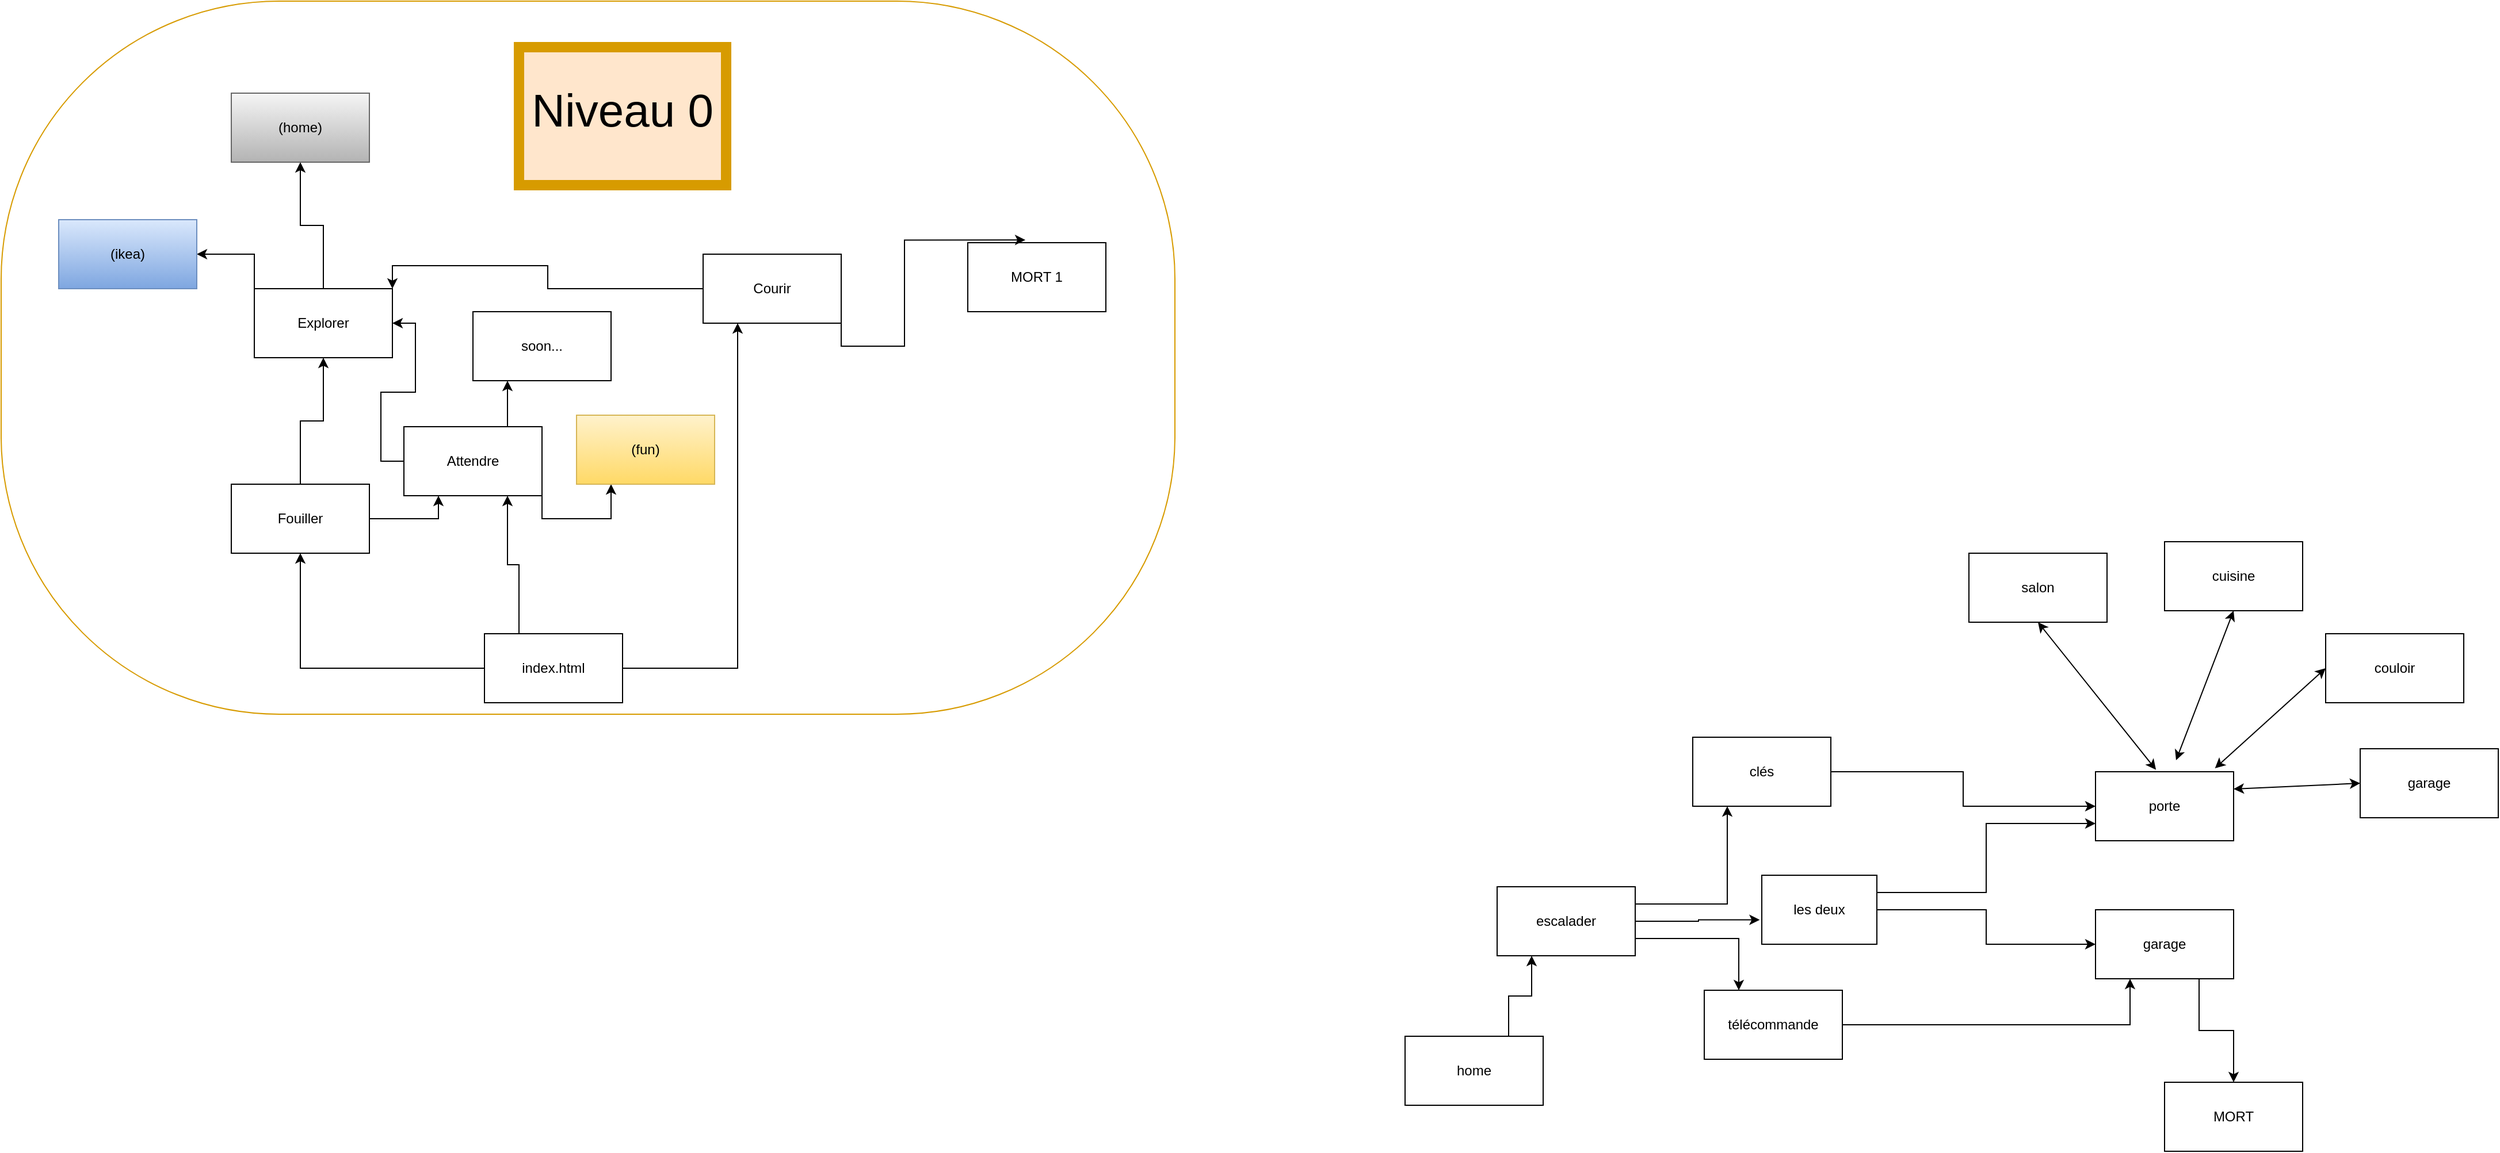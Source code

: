 <mxfile version="23.1.5" type="device">
  <diagram name="Page-1" id="wDsUAt-3eCRUhv08e1yK">
    <mxGraphModel dx="2739" dy="984" grid="1" gridSize="10" guides="1" tooltips="1" connect="1" arrows="1" fold="1" page="1" pageScale="1" pageWidth="827" pageHeight="1169" math="0" shadow="0">
      <root>
        <mxCell id="0" />
        <mxCell id="1" parent="0" />
        <mxCell id="fhvjaHQJT-w74q8AiSvq-8" style="edgeStyle=orthogonalEdgeStyle;rounded=0;orthogonalLoop=1;jettySize=auto;html=1;exitX=0;exitY=0.5;exitDx=0;exitDy=0;entryX=0.5;entryY=1;entryDx=0;entryDy=0;" edge="1" parent="1" source="fhvjaHQJT-w74q8AiSvq-1" target="fhvjaHQJT-w74q8AiSvq-2">
          <mxGeometry relative="1" as="geometry" />
        </mxCell>
        <mxCell id="fhvjaHQJT-w74q8AiSvq-13" style="edgeStyle=orthogonalEdgeStyle;rounded=0;orthogonalLoop=1;jettySize=auto;html=1;exitX=1;exitY=0.5;exitDx=0;exitDy=0;entryX=0.25;entryY=1;entryDx=0;entryDy=0;" edge="1" parent="1" source="fhvjaHQJT-w74q8AiSvq-1" target="fhvjaHQJT-w74q8AiSvq-5">
          <mxGeometry relative="1" as="geometry" />
        </mxCell>
        <mxCell id="fhvjaHQJT-w74q8AiSvq-21" style="edgeStyle=orthogonalEdgeStyle;rounded=0;orthogonalLoop=1;jettySize=auto;html=1;exitX=0.25;exitY=0;exitDx=0;exitDy=0;entryX=0.75;entryY=1;entryDx=0;entryDy=0;" edge="1" parent="1" source="fhvjaHQJT-w74q8AiSvq-1" target="fhvjaHQJT-w74q8AiSvq-3">
          <mxGeometry relative="1" as="geometry" />
        </mxCell>
        <mxCell id="fhvjaHQJT-w74q8AiSvq-1" value="index.html" style="rounded=0;whiteSpace=wrap;html=1;" vertex="1" parent="1">
          <mxGeometry x="400" y="550" width="120" height="60" as="geometry" />
        </mxCell>
        <mxCell id="fhvjaHQJT-w74q8AiSvq-11" style="edgeStyle=orthogonalEdgeStyle;rounded=0;orthogonalLoop=1;jettySize=auto;html=1;exitX=0.5;exitY=0;exitDx=0;exitDy=0;entryX=0.5;entryY=1;entryDx=0;entryDy=0;" edge="1" parent="1" source="fhvjaHQJT-w74q8AiSvq-2" target="fhvjaHQJT-w74q8AiSvq-10">
          <mxGeometry relative="1" as="geometry" />
        </mxCell>
        <mxCell id="fhvjaHQJT-w74q8AiSvq-19" style="edgeStyle=orthogonalEdgeStyle;rounded=0;orthogonalLoop=1;jettySize=auto;html=1;exitX=1;exitY=0.5;exitDx=0;exitDy=0;entryX=0.25;entryY=1;entryDx=0;entryDy=0;" edge="1" parent="1" source="fhvjaHQJT-w74q8AiSvq-2" target="fhvjaHQJT-w74q8AiSvq-3">
          <mxGeometry relative="1" as="geometry" />
        </mxCell>
        <mxCell id="fhvjaHQJT-w74q8AiSvq-2" value="Fouiller" style="rounded=0;whiteSpace=wrap;html=1;" vertex="1" parent="1">
          <mxGeometry x="180" y="420" width="120" height="60" as="geometry" />
        </mxCell>
        <mxCell id="fhvjaHQJT-w74q8AiSvq-12" style="edgeStyle=orthogonalEdgeStyle;rounded=0;orthogonalLoop=1;jettySize=auto;html=1;exitX=0;exitY=0.5;exitDx=0;exitDy=0;entryX=1;entryY=0.5;entryDx=0;entryDy=0;" edge="1" parent="1" source="fhvjaHQJT-w74q8AiSvq-3" target="fhvjaHQJT-w74q8AiSvq-10">
          <mxGeometry relative="1" as="geometry" />
        </mxCell>
        <mxCell id="fhvjaHQJT-w74q8AiSvq-26" style="edgeStyle=orthogonalEdgeStyle;rounded=0;orthogonalLoop=1;jettySize=auto;html=1;exitX=1;exitY=1;exitDx=0;exitDy=0;entryX=0.25;entryY=1;entryDx=0;entryDy=0;" edge="1" parent="1" source="fhvjaHQJT-w74q8AiSvq-3" target="fhvjaHQJT-w74q8AiSvq-22">
          <mxGeometry relative="1" as="geometry" />
        </mxCell>
        <mxCell id="fhvjaHQJT-w74q8AiSvq-27" style="edgeStyle=orthogonalEdgeStyle;rounded=0;orthogonalLoop=1;jettySize=auto;html=1;exitX=0.75;exitY=0;exitDx=0;exitDy=0;entryX=0.25;entryY=1;entryDx=0;entryDy=0;" edge="1" parent="1" source="fhvjaHQJT-w74q8AiSvq-3" target="fhvjaHQJT-w74q8AiSvq-14">
          <mxGeometry relative="1" as="geometry" />
        </mxCell>
        <mxCell id="fhvjaHQJT-w74q8AiSvq-3" value="Attendre" style="rounded=0;whiteSpace=wrap;html=1;" vertex="1" parent="1">
          <mxGeometry x="330" y="370" width="120" height="60" as="geometry" />
        </mxCell>
        <mxCell id="fhvjaHQJT-w74q8AiSvq-20" style="edgeStyle=orthogonalEdgeStyle;rounded=0;orthogonalLoop=1;jettySize=auto;html=1;exitX=0;exitY=0.5;exitDx=0;exitDy=0;entryX=1;entryY=0;entryDx=0;entryDy=0;" edge="1" parent="1" source="fhvjaHQJT-w74q8AiSvq-5" target="fhvjaHQJT-w74q8AiSvq-10">
          <mxGeometry relative="1" as="geometry" />
        </mxCell>
        <mxCell id="fhvjaHQJT-w74q8AiSvq-5" value="Courir" style="rounded=0;whiteSpace=wrap;html=1;" vertex="1" parent="1">
          <mxGeometry x="590" y="220" width="120" height="60" as="geometry" />
        </mxCell>
        <mxCell id="fhvjaHQJT-w74q8AiSvq-6" value="MORT 1" style="rounded=0;whiteSpace=wrap;html=1;" vertex="1" parent="1">
          <mxGeometry x="820" y="210" width="120" height="60" as="geometry" />
        </mxCell>
        <mxCell id="fhvjaHQJT-w74q8AiSvq-33" style="edgeStyle=orthogonalEdgeStyle;rounded=0;orthogonalLoop=1;jettySize=auto;html=1;exitX=0;exitY=0;exitDx=0;exitDy=0;entryX=1;entryY=0.5;entryDx=0;entryDy=0;" edge="1" parent="1" source="fhvjaHQJT-w74q8AiSvq-10" target="fhvjaHQJT-w74q8AiSvq-28">
          <mxGeometry relative="1" as="geometry" />
        </mxCell>
        <mxCell id="fhvjaHQJT-w74q8AiSvq-34" style="edgeStyle=orthogonalEdgeStyle;rounded=0;orthogonalLoop=1;jettySize=auto;html=1;exitX=0.5;exitY=0;exitDx=0;exitDy=0;entryX=0.5;entryY=1;entryDx=0;entryDy=0;" edge="1" parent="1" source="fhvjaHQJT-w74q8AiSvq-10" target="fhvjaHQJT-w74q8AiSvq-29">
          <mxGeometry relative="1" as="geometry" />
        </mxCell>
        <mxCell id="fhvjaHQJT-w74q8AiSvq-10" value="Explorer" style="rounded=0;whiteSpace=wrap;html=1;" vertex="1" parent="1">
          <mxGeometry x="200" y="250" width="120" height="60" as="geometry" />
        </mxCell>
        <mxCell id="fhvjaHQJT-w74q8AiSvq-14" value="soon..." style="rounded=0;whiteSpace=wrap;html=1;" vertex="1" parent="1">
          <mxGeometry x="390" y="270" width="120" height="60" as="geometry" />
        </mxCell>
        <mxCell id="fhvjaHQJT-w74q8AiSvq-17" style="edgeStyle=orthogonalEdgeStyle;rounded=0;orthogonalLoop=1;jettySize=auto;html=1;exitX=1;exitY=1;exitDx=0;exitDy=0;entryX=0.417;entryY=-0.039;entryDx=0;entryDy=0;entryPerimeter=0;" edge="1" parent="1" source="fhvjaHQJT-w74q8AiSvq-5" target="fhvjaHQJT-w74q8AiSvq-6">
          <mxGeometry relative="1" as="geometry" />
        </mxCell>
        <mxCell id="fhvjaHQJT-w74q8AiSvq-22" value="(fun)" style="rounded=0;whiteSpace=wrap;html=1;fillColor=#fff2cc;strokeColor=#d6b656;gradientColor=#ffd966;" vertex="1" parent="1">
          <mxGeometry x="480" y="360" width="120" height="60" as="geometry" />
        </mxCell>
        <mxCell id="fhvjaHQJT-w74q8AiSvq-28" value="(ikea)" style="rounded=0;whiteSpace=wrap;html=1;fillColor=#dae8fc;gradientColor=#7ea6e0;strokeColor=#6c8ebf;" vertex="1" parent="1">
          <mxGeometry x="30" y="190" width="120" height="60" as="geometry" />
        </mxCell>
        <mxCell id="fhvjaHQJT-w74q8AiSvq-29" value="(home)" style="rounded=0;whiteSpace=wrap;html=1;fillColor=#f5f5f5;gradientColor=#b3b3b3;strokeColor=#666666;" vertex="1" parent="1">
          <mxGeometry x="180" y="80" width="120" height="60" as="geometry" />
        </mxCell>
        <mxCell id="fhvjaHQJT-w74q8AiSvq-30" value="&lt;p style=&quot;line-height: 130%;&quot;&gt;&lt;font style=&quot;font-size: 40px;&quot;&gt;Niveau 0&lt;/font&gt;&lt;/p&gt;" style="text;html=1;align=center;verticalAlign=middle;whiteSpace=wrap;rounded=0;strokeWidth=9;fillColor=#ffe6cc;strokeColor=#d79b00;" vertex="1" parent="1">
          <mxGeometry x="430" y="40" width="180" height="120" as="geometry" />
        </mxCell>
        <mxCell id="fhvjaHQJT-w74q8AiSvq-32" value="" style="rounded=1;whiteSpace=wrap;html=1;arcSize=39;fillColor=none;strokeColor=#d79b00;" vertex="1" parent="1">
          <mxGeometry x="-20" width="1020" height="620" as="geometry" />
        </mxCell>
        <mxCell id="fhvjaHQJT-w74q8AiSvq-55" style="edgeStyle=orthogonalEdgeStyle;rounded=0;orthogonalLoop=1;jettySize=auto;html=1;exitX=0.75;exitY=0;exitDx=0;exitDy=0;entryX=0.25;entryY=1;entryDx=0;entryDy=0;" edge="1" parent="1" source="fhvjaHQJT-w74q8AiSvq-35" target="fhvjaHQJT-w74q8AiSvq-37">
          <mxGeometry relative="1" as="geometry" />
        </mxCell>
        <mxCell id="fhvjaHQJT-w74q8AiSvq-35" value="home" style="rounded=0;whiteSpace=wrap;html=1;" vertex="1" parent="1">
          <mxGeometry x="1200" y="900" width="120" height="60" as="geometry" />
        </mxCell>
        <mxCell id="fhvjaHQJT-w74q8AiSvq-50" style="edgeStyle=orthogonalEdgeStyle;rounded=0;orthogonalLoop=1;jettySize=auto;html=1;exitX=1;exitY=0.25;exitDx=0;exitDy=0;entryX=0.25;entryY=1;entryDx=0;entryDy=0;" edge="1" parent="1" source="fhvjaHQJT-w74q8AiSvq-37" target="fhvjaHQJT-w74q8AiSvq-38">
          <mxGeometry relative="1" as="geometry" />
        </mxCell>
        <mxCell id="fhvjaHQJT-w74q8AiSvq-52" style="edgeStyle=orthogonalEdgeStyle;rounded=0;orthogonalLoop=1;jettySize=auto;html=1;exitX=1;exitY=0.75;exitDx=0;exitDy=0;entryX=0.25;entryY=0;entryDx=0;entryDy=0;" edge="1" parent="1" source="fhvjaHQJT-w74q8AiSvq-37" target="fhvjaHQJT-w74q8AiSvq-39">
          <mxGeometry relative="1" as="geometry" />
        </mxCell>
        <mxCell id="fhvjaHQJT-w74q8AiSvq-37" value="escalader" style="rounded=0;whiteSpace=wrap;html=1;" vertex="1" parent="1">
          <mxGeometry x="1280" y="770" width="120" height="60" as="geometry" />
        </mxCell>
        <mxCell id="fhvjaHQJT-w74q8AiSvq-49" style="edgeStyle=orthogonalEdgeStyle;rounded=0;orthogonalLoop=1;jettySize=auto;html=1;exitX=1;exitY=0.5;exitDx=0;exitDy=0;entryX=0;entryY=0.5;entryDx=0;entryDy=0;" edge="1" parent="1" source="fhvjaHQJT-w74q8AiSvq-38" target="fhvjaHQJT-w74q8AiSvq-43">
          <mxGeometry relative="1" as="geometry" />
        </mxCell>
        <mxCell id="fhvjaHQJT-w74q8AiSvq-38" value="clés" style="rounded=0;whiteSpace=wrap;html=1;" vertex="1" parent="1">
          <mxGeometry x="1450" y="640" width="120" height="60" as="geometry" />
        </mxCell>
        <mxCell id="fhvjaHQJT-w74q8AiSvq-46" style="edgeStyle=orthogonalEdgeStyle;rounded=0;orthogonalLoop=1;jettySize=auto;html=1;exitX=1;exitY=0.5;exitDx=0;exitDy=0;entryX=0.25;entryY=1;entryDx=0;entryDy=0;" edge="1" parent="1" source="fhvjaHQJT-w74q8AiSvq-39" target="fhvjaHQJT-w74q8AiSvq-44">
          <mxGeometry relative="1" as="geometry" />
        </mxCell>
        <mxCell id="fhvjaHQJT-w74q8AiSvq-39" value="télécommande" style="rounded=0;whiteSpace=wrap;html=1;" vertex="1" parent="1">
          <mxGeometry x="1460" y="860" width="120" height="60" as="geometry" />
        </mxCell>
        <mxCell id="fhvjaHQJT-w74q8AiSvq-47" style="edgeStyle=orthogonalEdgeStyle;rounded=0;orthogonalLoop=1;jettySize=auto;html=1;exitX=1;exitY=0.5;exitDx=0;exitDy=0;entryX=0;entryY=0.5;entryDx=0;entryDy=0;" edge="1" parent="1" source="fhvjaHQJT-w74q8AiSvq-42" target="fhvjaHQJT-w74q8AiSvq-44">
          <mxGeometry relative="1" as="geometry" />
        </mxCell>
        <mxCell id="fhvjaHQJT-w74q8AiSvq-48" style="edgeStyle=orthogonalEdgeStyle;rounded=0;orthogonalLoop=1;jettySize=auto;html=1;exitX=1;exitY=0.25;exitDx=0;exitDy=0;entryX=0;entryY=0.75;entryDx=0;entryDy=0;" edge="1" parent="1" source="fhvjaHQJT-w74q8AiSvq-42" target="fhvjaHQJT-w74q8AiSvq-43">
          <mxGeometry relative="1" as="geometry" />
        </mxCell>
        <mxCell id="fhvjaHQJT-w74q8AiSvq-42" value="les deux" style="rounded=0;whiteSpace=wrap;html=1;" vertex="1" parent="1">
          <mxGeometry x="1510" y="760" width="100" height="60" as="geometry" />
        </mxCell>
        <mxCell id="fhvjaHQJT-w74q8AiSvq-43" value="porte" style="rounded=0;whiteSpace=wrap;html=1;" vertex="1" parent="1">
          <mxGeometry x="1800" y="670" width="120" height="60" as="geometry" />
        </mxCell>
        <mxCell id="fhvjaHQJT-w74q8AiSvq-54" style="edgeStyle=orthogonalEdgeStyle;rounded=0;orthogonalLoop=1;jettySize=auto;html=1;exitX=0.75;exitY=1;exitDx=0;exitDy=0;entryX=0.5;entryY=0;entryDx=0;entryDy=0;" edge="1" parent="1" source="fhvjaHQJT-w74q8AiSvq-44" target="fhvjaHQJT-w74q8AiSvq-53">
          <mxGeometry relative="1" as="geometry" />
        </mxCell>
        <mxCell id="fhvjaHQJT-w74q8AiSvq-44" value="garage" style="rounded=0;whiteSpace=wrap;html=1;" vertex="1" parent="1">
          <mxGeometry x="1800" y="790" width="120" height="60" as="geometry" />
        </mxCell>
        <mxCell id="fhvjaHQJT-w74q8AiSvq-51" style="edgeStyle=orthogonalEdgeStyle;rounded=0;orthogonalLoop=1;jettySize=auto;html=1;exitX=1;exitY=0.5;exitDx=0;exitDy=0;entryX=-0.018;entryY=0.646;entryDx=0;entryDy=0;entryPerimeter=0;" edge="1" parent="1" source="fhvjaHQJT-w74q8AiSvq-37" target="fhvjaHQJT-w74q8AiSvq-42">
          <mxGeometry relative="1" as="geometry" />
        </mxCell>
        <mxCell id="fhvjaHQJT-w74q8AiSvq-53" value="MORT" style="rounded=0;whiteSpace=wrap;html=1;" vertex="1" parent="1">
          <mxGeometry x="1860" y="940" width="120" height="60" as="geometry" />
        </mxCell>
        <mxCell id="fhvjaHQJT-w74q8AiSvq-56" value="salon" style="rounded=0;whiteSpace=wrap;html=1;" vertex="1" parent="1">
          <mxGeometry x="1690" y="480" width="120" height="60" as="geometry" />
        </mxCell>
        <mxCell id="fhvjaHQJT-w74q8AiSvq-57" value="cuisine" style="rounded=0;whiteSpace=wrap;html=1;" vertex="1" parent="1">
          <mxGeometry x="1860" y="470" width="120" height="60" as="geometry" />
        </mxCell>
        <mxCell id="fhvjaHQJT-w74q8AiSvq-58" value="couloir" style="rounded=0;whiteSpace=wrap;html=1;" vertex="1" parent="1">
          <mxGeometry x="2000" y="550" width="120" height="60" as="geometry" />
        </mxCell>
        <mxCell id="fhvjaHQJT-w74q8AiSvq-59" value="garage" style="rounded=0;whiteSpace=wrap;html=1;" vertex="1" parent="1">
          <mxGeometry x="2030" y="650" width="120" height="60" as="geometry" />
        </mxCell>
        <mxCell id="fhvjaHQJT-w74q8AiSvq-61" value="" style="endArrow=classic;startArrow=classic;html=1;rounded=0;exitX=0.438;exitY=-0.029;exitDx=0;exitDy=0;exitPerimeter=0;entryX=0.5;entryY=1;entryDx=0;entryDy=0;" edge="1" parent="1" source="fhvjaHQJT-w74q8AiSvq-43" target="fhvjaHQJT-w74q8AiSvq-56">
          <mxGeometry width="50" height="50" relative="1" as="geometry">
            <mxPoint x="1800" y="630" as="sourcePoint" />
            <mxPoint x="1850" y="580" as="targetPoint" />
          </mxGeometry>
        </mxCell>
        <mxCell id="fhvjaHQJT-w74q8AiSvq-62" value="" style="endArrow=classic;startArrow=classic;html=1;rounded=0;entryX=0.5;entryY=1;entryDx=0;entryDy=0;" edge="1" parent="1" target="fhvjaHQJT-w74q8AiSvq-57">
          <mxGeometry width="50" height="50" relative="1" as="geometry">
            <mxPoint x="1870" y="660" as="sourcePoint" />
            <mxPoint x="1760" y="550" as="targetPoint" />
          </mxGeometry>
        </mxCell>
        <mxCell id="fhvjaHQJT-w74q8AiSvq-63" value="" style="endArrow=classic;startArrow=classic;html=1;rounded=0;exitX=0.865;exitY=-0.05;exitDx=0;exitDy=0;exitPerimeter=0;entryX=0;entryY=0.5;entryDx=0;entryDy=0;" edge="1" parent="1" source="fhvjaHQJT-w74q8AiSvq-43" target="fhvjaHQJT-w74q8AiSvq-58">
          <mxGeometry width="50" height="50" relative="1" as="geometry">
            <mxPoint x="1853" y="668" as="sourcePoint" />
            <mxPoint x="1750" y="540" as="targetPoint" />
          </mxGeometry>
        </mxCell>
        <mxCell id="fhvjaHQJT-w74q8AiSvq-64" value="" style="endArrow=classic;startArrow=classic;html=1;rounded=0;exitX=1;exitY=0.25;exitDx=0;exitDy=0;entryX=0;entryY=0.5;entryDx=0;entryDy=0;" edge="1" parent="1" source="fhvjaHQJT-w74q8AiSvq-43" target="fhvjaHQJT-w74q8AiSvq-59">
          <mxGeometry width="50" height="50" relative="1" as="geometry">
            <mxPoint x="1863" y="678" as="sourcePoint" />
            <mxPoint x="1760" y="550" as="targetPoint" />
          </mxGeometry>
        </mxCell>
      </root>
    </mxGraphModel>
  </diagram>
</mxfile>
